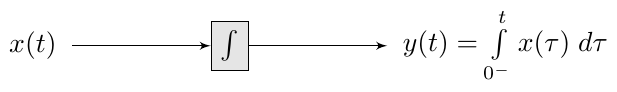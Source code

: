\documentclass{standalone}
\usepackage{tikz}
\usetikzlibrary{calc}
\usetikzlibrary{positioning}
\usetikzlibrary{shapes,arrows,decorations.pathreplacing,decorations.markings}
\tikzstyle{block} = [draw, fill=gray!20, rectangle]
\tikzstyle{sum} = [draw, fill=gray!20, circle, node distance=1cm]
\tikzstyle{input} = [coordinate]
\tikzstyle{output} = [coordinate]
\tikzstyle{pinstyle} = [pin edge={to-,thin,black}]
\usepackage{pgfplots}
 \pgfplotsset{compat=1.13}
 \usepackage{transparent}

\begin{document}
\begin{tikzpicture}[auto, node distance=2cm,>=latex',scale=1, every node/.style={transform shape}]
    % We start by placing the blocks
    \node [input, name=input] {};
    \node [block, right of=input] (system) {$\int$};
    \node [output, right of=system] (output) {};

    % Once the nodes are placed, connecting them is easy. 
    \draw [draw,->] (input) -- (system);
    \draw [->] (system) -- (output);
    \node at (-0.5,0) {$x(t)$};
    \node at (5.5,0) {$y(t) = \int\limits_{0^-}^{t} x(\tau)\; d\tau$};
\end{tikzpicture}
\end{document}
